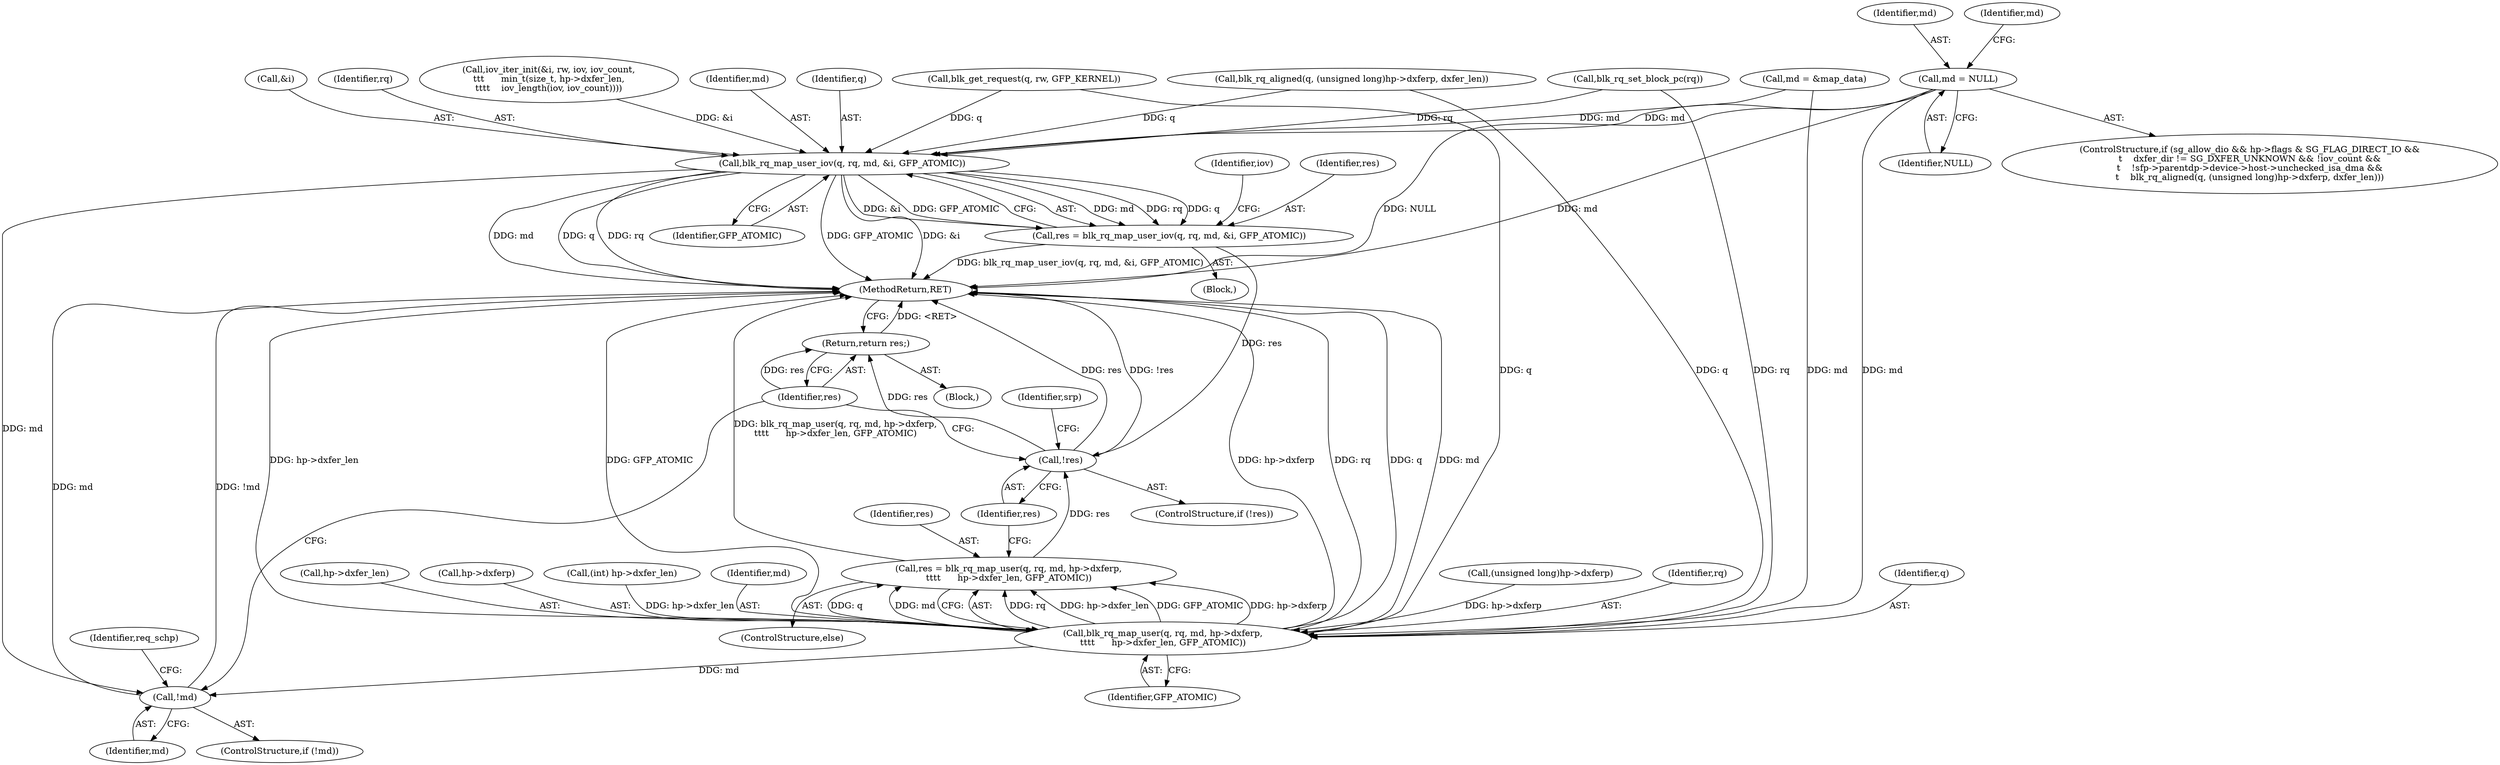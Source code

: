 digraph "0_linux_451a2886b6bf90e2fb378f7c46c655450fb96e81@pointer" {
"1000320" [label="(Call,md = NULL)"];
"1000457" [label="(Call,blk_rq_map_user_iov(q, rq, md, &i, GFP_ATOMIC))"];
"1000455" [label="(Call,res = blk_rq_map_user_iov(q, rq, md, &i, GFP_ATOMIC))"];
"1000481" [label="(Call,!res)"];
"1000505" [label="(Return,return res;)"];
"1000492" [label="(Call,!md)"];
"1000469" [label="(Call,blk_rq_map_user(q, rq, md, hp->dxferp,\n\t\t\t\t      hp->dxfer_len, GFP_ATOMIC))"];
"1000467" [label="(Call,res = blk_rq_map_user(q, rq, md, hp->dxferp,\n\t\t\t\t      hp->dxfer_len, GFP_ATOMIC))"];
"1000441" [label="(Call,iov_iter_init(&i, rw, iov, iov_count,\n\t\t\t      min_t(size_t, hp->dxfer_len,\n\t\t\t\t    iov_length(iov, iov_count))))"];
"1000465" [label="(Identifier,iov)"];
"1000505" [label="(Return,return res;)"];
"1000482" [label="(Identifier,res)"];
"1000321" [label="(Identifier,md)"];
"1000329" [label="(Identifier,md)"];
"1000324" [label="(Call,md = &map_data)"];
"1000322" [label="(Identifier,NULL)"];
"1000314" [label="(Call,(unsigned long)hp->dxferp)"];
"1000493" [label="(Identifier,md)"];
"1000457" [label="(Call,blk_rq_map_user_iov(q, rq, md, &i, GFP_ATOMIC))"];
"1000481" [label="(Call,!res)"];
"1000458" [label="(Identifier,q)"];
"1000480" [label="(ControlStructure,if (!res))"];
"1000456" [label="(Identifier,res)"];
"1000471" [label="(Identifier,rq)"];
"1000225" [label="(Call,blk_rq_set_block_pc(rq))"];
"1000479" [label="(Identifier,GFP_ATOMIC)"];
"1000461" [label="(Call,&i)"];
"1000466" [label="(ControlStructure,else)"];
"1000418" [label="(Block,)"];
"1000468" [label="(Identifier,res)"];
"1000470" [label="(Identifier,q)"];
"1000491" [label="(ControlStructure,if (!md))"];
"1000486" [label="(Identifier,srp)"];
"1000507" [label="(MethodReturn,RET)"];
"1000463" [label="(Identifier,GFP_ATOMIC)"];
"1000476" [label="(Call,hp->dxfer_len)"];
"1000506" [label="(Identifier,res)"];
"1000459" [label="(Identifier,rq)"];
"1000469" [label="(Call,blk_rq_map_user(q, rq, md, hp->dxferp,\n\t\t\t\t      hp->dxfer_len, GFP_ATOMIC))"];
"1000212" [label="(Call,blk_get_request(q, rw, GFP_KERNEL))"];
"1000492" [label="(Call,!md)"];
"1000473" [label="(Call,hp->dxferp)"];
"1000312" [label="(Call,blk_rq_aligned(q, (unsigned long)hp->dxferp, dxfer_len))"];
"1000467" [label="(Call,res = blk_rq_map_user(q, rq, md, hp->dxferp,\n\t\t\t\t      hp->dxfer_len, GFP_ATOMIC))"];
"1000455" [label="(Call,res = blk_rq_map_user_iov(q, rq, md, &i, GFP_ATOMIC))"];
"1000123" [label="(Call,(int) hp->dxfer_len)"];
"1000104" [label="(Block,)"];
"1000497" [label="(Identifier,req_schp)"];
"1000285" [label="(ControlStructure,if (sg_allow_dio && hp->flags & SG_FLAG_DIRECT_IO &&\n\t    dxfer_dir != SG_DXFER_UNKNOWN && !iov_count &&\n\t    !sfp->parentdp->device->host->unchecked_isa_dma &&\n\t    blk_rq_aligned(q, (unsigned long)hp->dxferp, dxfer_len)))"];
"1000472" [label="(Identifier,md)"];
"1000320" [label="(Call,md = NULL)"];
"1000460" [label="(Identifier,md)"];
"1000320" -> "1000285"  [label="AST: "];
"1000320" -> "1000322"  [label="CFG: "];
"1000321" -> "1000320"  [label="AST: "];
"1000322" -> "1000320"  [label="AST: "];
"1000329" -> "1000320"  [label="CFG: "];
"1000320" -> "1000507"  [label="DDG: NULL"];
"1000320" -> "1000507"  [label="DDG: md"];
"1000320" -> "1000457"  [label="DDG: md"];
"1000320" -> "1000469"  [label="DDG: md"];
"1000457" -> "1000455"  [label="AST: "];
"1000457" -> "1000463"  [label="CFG: "];
"1000458" -> "1000457"  [label="AST: "];
"1000459" -> "1000457"  [label="AST: "];
"1000460" -> "1000457"  [label="AST: "];
"1000461" -> "1000457"  [label="AST: "];
"1000463" -> "1000457"  [label="AST: "];
"1000455" -> "1000457"  [label="CFG: "];
"1000457" -> "1000507"  [label="DDG: &i"];
"1000457" -> "1000507"  [label="DDG: md"];
"1000457" -> "1000507"  [label="DDG: rq"];
"1000457" -> "1000507"  [label="DDG: GFP_ATOMIC"];
"1000457" -> "1000507"  [label="DDG: q"];
"1000457" -> "1000455"  [label="DDG: md"];
"1000457" -> "1000455"  [label="DDG: rq"];
"1000457" -> "1000455"  [label="DDG: q"];
"1000457" -> "1000455"  [label="DDG: &i"];
"1000457" -> "1000455"  [label="DDG: GFP_ATOMIC"];
"1000312" -> "1000457"  [label="DDG: q"];
"1000212" -> "1000457"  [label="DDG: q"];
"1000225" -> "1000457"  [label="DDG: rq"];
"1000324" -> "1000457"  [label="DDG: md"];
"1000441" -> "1000457"  [label="DDG: &i"];
"1000457" -> "1000492"  [label="DDG: md"];
"1000455" -> "1000418"  [label="AST: "];
"1000456" -> "1000455"  [label="AST: "];
"1000465" -> "1000455"  [label="CFG: "];
"1000455" -> "1000507"  [label="DDG: blk_rq_map_user_iov(q, rq, md, &i, GFP_ATOMIC)"];
"1000455" -> "1000481"  [label="DDG: res"];
"1000481" -> "1000480"  [label="AST: "];
"1000481" -> "1000482"  [label="CFG: "];
"1000482" -> "1000481"  [label="AST: "];
"1000486" -> "1000481"  [label="CFG: "];
"1000506" -> "1000481"  [label="CFG: "];
"1000481" -> "1000507"  [label="DDG: !res"];
"1000481" -> "1000507"  [label="DDG: res"];
"1000467" -> "1000481"  [label="DDG: res"];
"1000481" -> "1000505"  [label="DDG: res"];
"1000505" -> "1000104"  [label="AST: "];
"1000505" -> "1000506"  [label="CFG: "];
"1000506" -> "1000505"  [label="AST: "];
"1000507" -> "1000505"  [label="CFG: "];
"1000505" -> "1000507"  [label="DDG: <RET>"];
"1000506" -> "1000505"  [label="DDG: res"];
"1000492" -> "1000491"  [label="AST: "];
"1000492" -> "1000493"  [label="CFG: "];
"1000493" -> "1000492"  [label="AST: "];
"1000497" -> "1000492"  [label="CFG: "];
"1000506" -> "1000492"  [label="CFG: "];
"1000492" -> "1000507"  [label="DDG: md"];
"1000492" -> "1000507"  [label="DDG: !md"];
"1000469" -> "1000492"  [label="DDG: md"];
"1000469" -> "1000467"  [label="AST: "];
"1000469" -> "1000479"  [label="CFG: "];
"1000470" -> "1000469"  [label="AST: "];
"1000471" -> "1000469"  [label="AST: "];
"1000472" -> "1000469"  [label="AST: "];
"1000473" -> "1000469"  [label="AST: "];
"1000476" -> "1000469"  [label="AST: "];
"1000479" -> "1000469"  [label="AST: "];
"1000467" -> "1000469"  [label="CFG: "];
"1000469" -> "1000507"  [label="DDG: md"];
"1000469" -> "1000507"  [label="DDG: hp->dxfer_len"];
"1000469" -> "1000507"  [label="DDG: GFP_ATOMIC"];
"1000469" -> "1000507"  [label="DDG: hp->dxferp"];
"1000469" -> "1000507"  [label="DDG: rq"];
"1000469" -> "1000507"  [label="DDG: q"];
"1000469" -> "1000467"  [label="DDG: rq"];
"1000469" -> "1000467"  [label="DDG: hp->dxfer_len"];
"1000469" -> "1000467"  [label="DDG: GFP_ATOMIC"];
"1000469" -> "1000467"  [label="DDG: hp->dxferp"];
"1000469" -> "1000467"  [label="DDG: q"];
"1000469" -> "1000467"  [label="DDG: md"];
"1000312" -> "1000469"  [label="DDG: q"];
"1000212" -> "1000469"  [label="DDG: q"];
"1000225" -> "1000469"  [label="DDG: rq"];
"1000324" -> "1000469"  [label="DDG: md"];
"1000314" -> "1000469"  [label="DDG: hp->dxferp"];
"1000123" -> "1000469"  [label="DDG: hp->dxfer_len"];
"1000467" -> "1000466"  [label="AST: "];
"1000468" -> "1000467"  [label="AST: "];
"1000482" -> "1000467"  [label="CFG: "];
"1000467" -> "1000507"  [label="DDG: blk_rq_map_user(q, rq, md, hp->dxferp,\n\t\t\t\t      hp->dxfer_len, GFP_ATOMIC)"];
}
